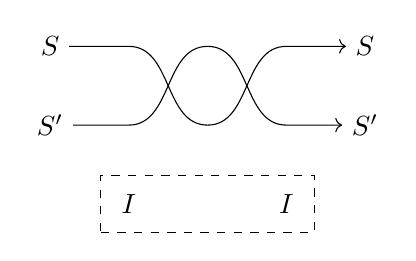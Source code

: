 \begin{tikzpicture}
\begin{scope}[on grid]
\node (S) at (0, 0) {$S$};
\node (S2) at (4, 0) {$S$};
\node (S') [below = 1 of S] {$S'$};
\node (S'2) [below = 1 of S2] {$S'$};

\draw[->] (S) -- ++(1,0) to[out = east, in = west] ++(1,-1) to[out = east, in = west] ++ (1,1) -- (S2);
\draw[->] (S') -- ++(1,0) to[out = east, in = west] ++(1,1) to[out = east, in = west] ++ (1,-1) -- (S'2);

\node (I) [below right = 1 and 1 of S'] {$I$};
\node (I') [below left = 1 and 1 of S'2] {$I$};

\node[draw,dashed,fit=(I) (I'), inner xsep = 4pt] (box) {};
\end{scope}
\end{tikzpicture}